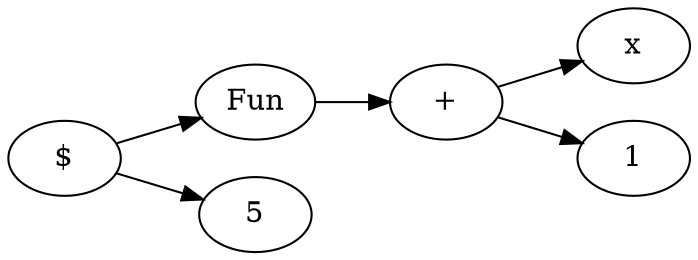 strict digraph g
{
        rankdir=LR;
        1 [label="$"];
        3 [label="Fun"];
        4 [label="+"];
        5 [label="x"];
        6 [label="1"];
        7 [label="5"];

        1 -> 3;
        3 -> 4;
        4 -> {5, 6};

        1 -> 7;
}

